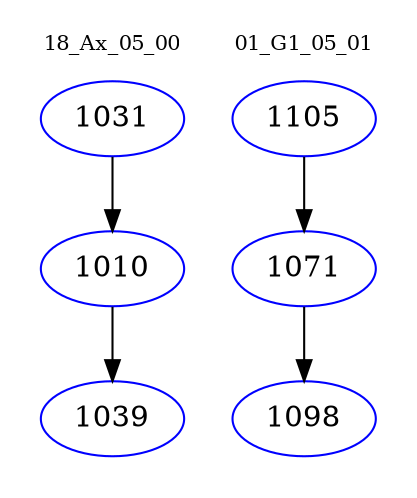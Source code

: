 digraph{
subgraph cluster_0 {
color = white
label = "18_Ax_05_00";
fontsize=10;
T0_1031 [label="1031", color="blue"]
T0_1031 -> T0_1010 [color="black"]
T0_1010 [label="1010", color="blue"]
T0_1010 -> T0_1039 [color="black"]
T0_1039 [label="1039", color="blue"]
}
subgraph cluster_1 {
color = white
label = "01_G1_05_01";
fontsize=10;
T1_1105 [label="1105", color="blue"]
T1_1105 -> T1_1071 [color="black"]
T1_1071 [label="1071", color="blue"]
T1_1071 -> T1_1098 [color="black"]
T1_1098 [label="1098", color="blue"]
}
}

